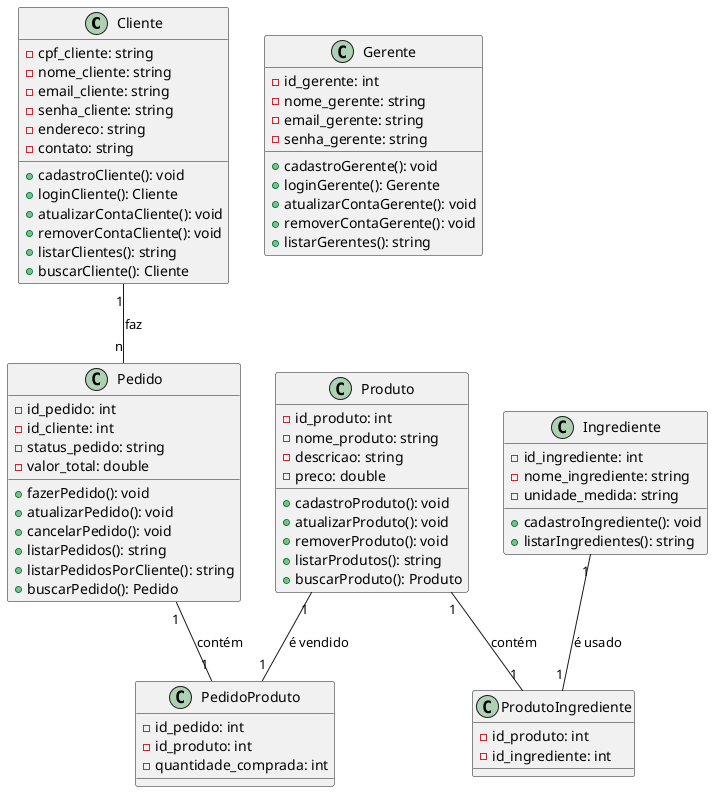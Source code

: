 @startuml diagrama

class Cliente {
    - cpf_cliente: string
    - nome_cliente: string
    - email_cliente: string
    - senha_cliente: string
    - endereco: string
    - contato: string

    + cadastroCliente(): void
    + loginCliente(): Cliente
    + atualizarContaCliente(): void
    + removerContaCliente(): void
    + listarClientes(): string
    + buscarCliente(): Cliente
}

class Gerente {
    - id_gerente: int
    - nome_gerente: string
    - email_gerente: string
    - senha_gerente: string

    + cadastroGerente(): void
    + loginGerente(): Gerente
    + atualizarContaGerente(): void
    + removerContaGerente(): void
    + listarGerentes(): string
}

class Produto {
    - id_produto: int
    - nome_produto: string
    - descricao: string
    - preco: double

    + cadastroProduto(): void
    + atualizarProduto(): void
    + removerProduto(): void
    + listarProdutos(): string
    + buscarProduto(): Produto
}

class Ingrediente {
    - id_ingrediente: int
    - nome_ingrediente: string
    - unidade_medida: string

    + cadastroIngrediente(): void
    + listarIngredientes(): string
}

class Pedido{
    - id_pedido: int
    - id_cliente: int
    - status_pedido: string
    - valor_total: double

    + fazerPedido(): void
    + atualizarPedido(): void
    + cancelarPedido(): void
    + listarPedidos(): string
    + listarPedidosPorCliente(): string
    + buscarPedido(): Pedido
}

class PedidoProduto{
    - id_pedido: int
    - id_produto: int
    - quantidade_comprada: int
}

class ProdutoIngrediente{
    - id_produto: int
    - id_ingrediente: int
}

Cliente "1" -- "n" Pedido : faz
Pedido "1" -- "1" PedidoProduto : contém
Produto "1" -- "1" PedidoProduto : é vendido
Produto "1" -- "1" ProdutoIngrediente : contém
Ingrediente "1" -- "1" ProdutoIngrediente : é usado

@enduml